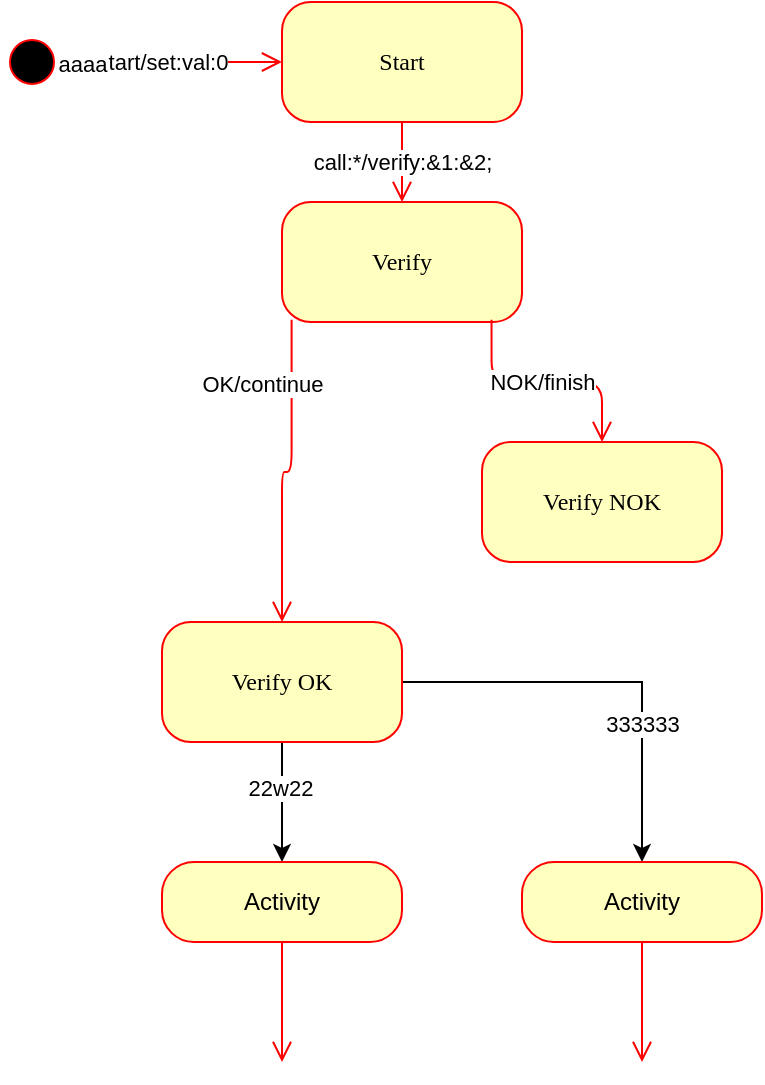 <mxfile version="21.7.4" type="github">
  <diagram name="Page-1" id="58cdce13-f638-feb5-8d6f-7d28b1aa9fa0">
    <mxGraphModel dx="989" dy="552" grid="1" gridSize="10" guides="1" tooltips="1" connect="1" arrows="1" fold="1" page="1" pageScale="1" pageWidth="1100" pageHeight="850" background="none" math="0" shadow="0">
      <root>
        <mxCell id="0" />
        <mxCell id="1" parent="0" />
        <mxCell id="382b91b5511bd0f7-1" value="" style="ellipse;html=1;shape=startState;fillColor=#000000;strokeColor=#ff0000;rounded=1;shadow=0;comic=0;labelBackgroundColor=none;fontFamily=Verdana;fontSize=12;fontColor=#000000;align=center;direction=south;" parent="1" vertex="1">
          <mxGeometry x="80" y="45" width="30" height="30" as="geometry" />
        </mxCell>
        <mxCell id="382b91b5511bd0f7-6" value="Start&lt;br&gt;" style="rounded=1;whiteSpace=wrap;html=1;arcSize=24;fillColor=#ffffc0;strokeColor=#ff0000;shadow=0;comic=0;labelBackgroundColor=none;fontFamily=Verdana;fontSize=12;fontColor=#000000;align=center;" parent="1" vertex="1">
          <mxGeometry x="220" y="30" width="120" height="60" as="geometry" />
        </mxCell>
        <mxCell id="382b91b5511bd0f7-7" value="Verify" style="rounded=1;whiteSpace=wrap;html=1;arcSize=24;fillColor=#ffffc0;strokeColor=#ff0000;shadow=0;comic=0;labelBackgroundColor=none;fontFamily=Verdana;fontSize=12;fontColor=#000000;align=center;" parent="1" vertex="1">
          <mxGeometry x="220" y="130" width="120" height="60" as="geometry" />
        </mxCell>
        <mxCell id="2a3bc250acf0617d-9" style="edgeStyle=orthogonalEdgeStyle;html=1;labelBackgroundColor=none;endArrow=open;endSize=8;strokeColor=#ff0000;fontFamily=Verdana;fontSize=12;align=left;" parent="1" source="382b91b5511bd0f7-1" target="382b91b5511bd0f7-6" edge="1">
          <mxGeometry relative="1" as="geometry" />
        </mxCell>
        <mxCell id="GPbG8ZlB0pEQQhu1KNiQ-1" value="start/set:val:0&lt;br&gt;" style="edgeLabel;html=1;align=center;verticalAlign=middle;resizable=0;points=[];" vertex="1" connectable="0" parent="2a3bc250acf0617d-9">
          <mxGeometry x="-0.1" relative="1" as="geometry">
            <mxPoint as="offset" />
          </mxGeometry>
        </mxCell>
        <mxCell id="GPbG8ZlB0pEQQhu1KNiQ-21" value="aaaa&lt;br&gt;" style="edgeLabel;html=1;align=center;verticalAlign=middle;resizable=0;points=[];" vertex="1" connectable="0" parent="2a3bc250acf0617d-9">
          <mxGeometry x="-0.831" y="-1" relative="1" as="geometry">
            <mxPoint as="offset" />
          </mxGeometry>
        </mxCell>
        <mxCell id="2a3bc250acf0617d-10" style="edgeStyle=orthogonalEdgeStyle;html=1;labelBackgroundColor=none;endArrow=open;endSize=8;strokeColor=#ff0000;fontFamily=Verdana;fontSize=12;align=left;" parent="1" source="382b91b5511bd0f7-6" target="382b91b5511bd0f7-7" edge="1">
          <mxGeometry relative="1" as="geometry">
            <Array as="points" />
            <mxPoint x="360" y="135" as="sourcePoint" />
            <mxPoint x="460" y="135" as="targetPoint" />
          </mxGeometry>
        </mxCell>
        <mxCell id="GPbG8ZlB0pEQQhu1KNiQ-2" value="call:*/verify:&amp;amp;1:&amp;amp;2;" style="edgeLabel;html=1;align=center;verticalAlign=middle;resizable=0;points=[];" vertex="1" connectable="0" parent="2a3bc250acf0617d-10">
          <mxGeometry x="-0.762" y="2" relative="1" as="geometry">
            <mxPoint x="-2" y="15" as="offset" />
          </mxGeometry>
        </mxCell>
        <mxCell id="GPbG8ZlB0pEQQhu1KNiQ-25" style="edgeStyle=orthogonalEdgeStyle;rounded=0;orthogonalLoop=1;jettySize=auto;html=1;exitX=0.5;exitY=1;exitDx=0;exitDy=0;" edge="1" parent="1" source="GPbG8ZlB0pEQQhu1KNiQ-3" target="GPbG8ZlB0pEQQhu1KNiQ-23">
          <mxGeometry relative="1" as="geometry" />
        </mxCell>
        <mxCell id="GPbG8ZlB0pEQQhu1KNiQ-26" value="22w22&lt;br&gt;" style="edgeLabel;html=1;align=center;verticalAlign=middle;resizable=0;points=[];" vertex="1" connectable="0" parent="GPbG8ZlB0pEQQhu1KNiQ-25">
          <mxGeometry x="-0.251" y="-1" relative="1" as="geometry">
            <mxPoint as="offset" />
          </mxGeometry>
        </mxCell>
        <mxCell id="GPbG8ZlB0pEQQhu1KNiQ-30" style="edgeStyle=orthogonalEdgeStyle;rounded=0;orthogonalLoop=1;jettySize=auto;html=1;exitX=1;exitY=0.5;exitDx=0;exitDy=0;entryX=0.5;entryY=0;entryDx=0;entryDy=0;" edge="1" parent="1" source="GPbG8ZlB0pEQQhu1KNiQ-3" target="GPbG8ZlB0pEQQhu1KNiQ-28">
          <mxGeometry relative="1" as="geometry" />
        </mxCell>
        <mxCell id="GPbG8ZlB0pEQQhu1KNiQ-31" value="333333&lt;br&gt;" style="edgeLabel;html=1;align=center;verticalAlign=middle;resizable=0;points=[];" vertex="1" connectable="0" parent="GPbG8ZlB0pEQQhu1KNiQ-30">
          <mxGeometry x="0.341" relative="1" as="geometry">
            <mxPoint as="offset" />
          </mxGeometry>
        </mxCell>
        <mxCell id="GPbG8ZlB0pEQQhu1KNiQ-3" value="Verify OK" style="rounded=1;whiteSpace=wrap;html=1;arcSize=24;fillColor=#ffffc0;strokeColor=#ff0000;shadow=0;comic=0;labelBackgroundColor=none;fontFamily=Verdana;fontSize=12;fontColor=#000000;align=center;" vertex="1" parent="1">
          <mxGeometry x="160" y="340" width="120" height="60" as="geometry" />
        </mxCell>
        <mxCell id="GPbG8ZlB0pEQQhu1KNiQ-4" value="Verify NOK" style="rounded=1;whiteSpace=wrap;html=1;arcSize=24;fillColor=#ffffc0;strokeColor=#ff0000;shadow=0;comic=0;labelBackgroundColor=none;fontFamily=Verdana;fontSize=12;fontColor=#000000;align=center;" vertex="1" parent="1">
          <mxGeometry x="320" y="250" width="120" height="60" as="geometry" />
        </mxCell>
        <mxCell id="GPbG8ZlB0pEQQhu1KNiQ-14" style="edgeStyle=orthogonalEdgeStyle;html=1;labelBackgroundColor=none;endArrow=open;endSize=8;strokeColor=#ff0000;fontFamily=Verdana;fontSize=12;align=left;exitX=0.873;exitY=0.981;exitDx=0;exitDy=0;exitPerimeter=0;" edge="1" parent="1" source="382b91b5511bd0f7-7" target="GPbG8ZlB0pEQQhu1KNiQ-4">
          <mxGeometry relative="1" as="geometry">
            <Array as="points" />
            <mxPoint x="518" y="260" as="sourcePoint" />
            <mxPoint x="628" y="310" as="targetPoint" />
          </mxGeometry>
        </mxCell>
        <mxCell id="GPbG8ZlB0pEQQhu1KNiQ-15" value="NOK/finish" style="edgeLabel;html=1;align=center;verticalAlign=middle;resizable=0;points=[];" vertex="1" connectable="0" parent="GPbG8ZlB0pEQQhu1KNiQ-14">
          <mxGeometry x="-0.762" y="2" relative="1" as="geometry">
            <mxPoint x="23" y="17" as="offset" />
          </mxGeometry>
        </mxCell>
        <mxCell id="GPbG8ZlB0pEQQhu1KNiQ-16" style="edgeStyle=orthogonalEdgeStyle;html=1;labelBackgroundColor=none;endArrow=open;endSize=8;strokeColor=#ff0000;fontFamily=Verdana;fontSize=12;align=left;exitX=0.04;exitY=0.981;exitDx=0;exitDy=0;exitPerimeter=0;entryX=0.5;entryY=0;entryDx=0;entryDy=0;" edge="1" parent="1" source="382b91b5511bd0f7-7" target="GPbG8ZlB0pEQQhu1KNiQ-3">
          <mxGeometry relative="1" as="geometry">
            <Array as="points" />
            <mxPoint x="380" y="270" as="sourcePoint" />
            <mxPoint x="430" y="310" as="targetPoint" />
          </mxGeometry>
        </mxCell>
        <mxCell id="GPbG8ZlB0pEQQhu1KNiQ-17" value="OK/continue" style="edgeLabel;html=1;align=center;verticalAlign=middle;resizable=0;points=[];" vertex="1" connectable="0" parent="GPbG8ZlB0pEQQhu1KNiQ-16">
          <mxGeometry x="-0.762" y="2" relative="1" as="geometry">
            <mxPoint x="-17" y="13" as="offset" />
          </mxGeometry>
        </mxCell>
        <mxCell id="GPbG8ZlB0pEQQhu1KNiQ-23" value="Activity" style="rounded=1;whiteSpace=wrap;html=1;arcSize=40;fontColor=#000000;fillColor=#ffffc0;strokeColor=#ff0000;" vertex="1" parent="1">
          <mxGeometry x="160" y="460" width="120" height="40" as="geometry" />
        </mxCell>
        <mxCell id="GPbG8ZlB0pEQQhu1KNiQ-24" value="" style="edgeStyle=orthogonalEdgeStyle;html=1;verticalAlign=bottom;endArrow=open;endSize=8;strokeColor=#ff0000;rounded=0;" edge="1" source="GPbG8ZlB0pEQQhu1KNiQ-23" parent="1">
          <mxGeometry relative="1" as="geometry">
            <mxPoint x="220" y="560" as="targetPoint" />
          </mxGeometry>
        </mxCell>
        <mxCell id="GPbG8ZlB0pEQQhu1KNiQ-28" value="Activity" style="rounded=1;whiteSpace=wrap;html=1;arcSize=40;fontColor=#000000;fillColor=#ffffc0;strokeColor=#ff0000;" vertex="1" parent="1">
          <mxGeometry x="340" y="460" width="120" height="40" as="geometry" />
        </mxCell>
        <mxCell id="GPbG8ZlB0pEQQhu1KNiQ-29" value="" style="edgeStyle=orthogonalEdgeStyle;html=1;verticalAlign=bottom;endArrow=open;endSize=8;strokeColor=#ff0000;rounded=0;" edge="1" source="GPbG8ZlB0pEQQhu1KNiQ-28" parent="1">
          <mxGeometry relative="1" as="geometry">
            <mxPoint x="400" y="560" as="targetPoint" />
          </mxGeometry>
        </mxCell>
      </root>
    </mxGraphModel>
  </diagram>
</mxfile>
